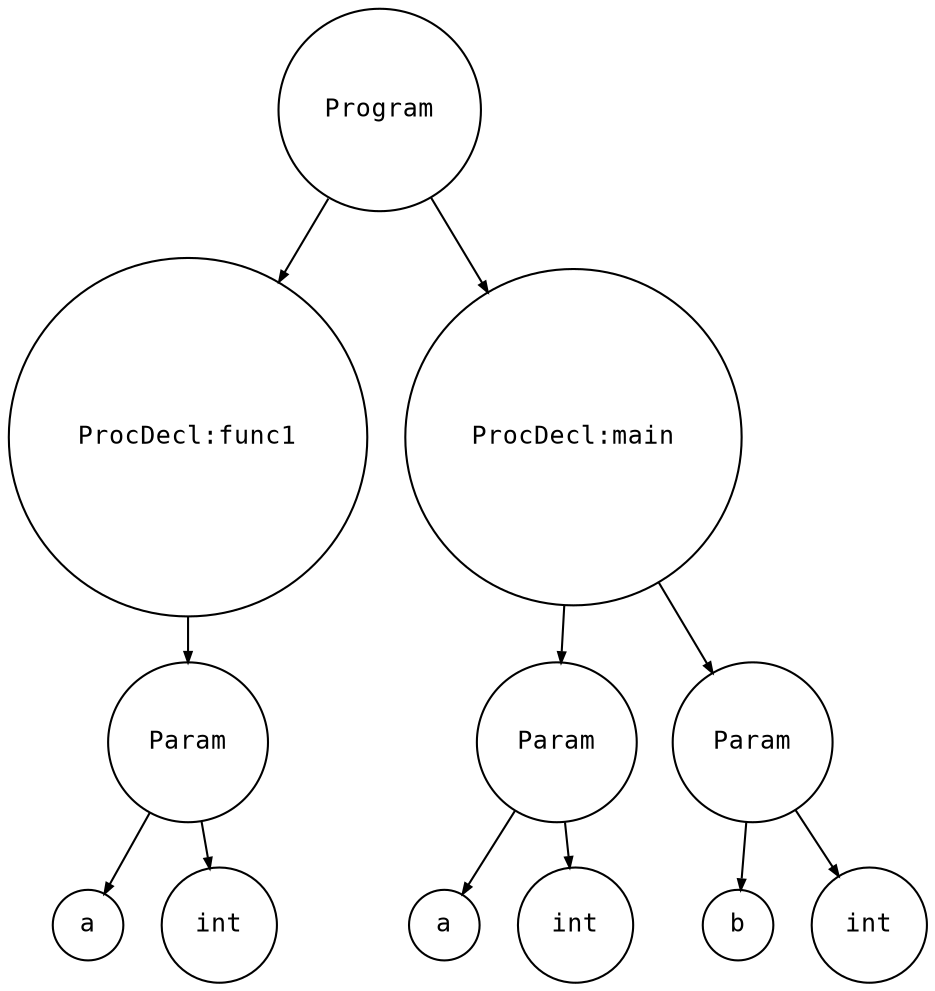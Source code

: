 digraph astgraph {
  node [shape=circle, fontsize=12, fontname="Courier", height=.1];
  ranksep=.3;
  edge [arrowsize=.5]

  node1 [label="Program"]
  node2 [label="ProcDecl:func1"]
  node3 [label="Param"]
  node4 [label="a"]
  node3 -> node4
  node5 [label="int"]
  node3 -> node5
  node2 -> node3
  node1 -> node2
  node6 [label="ProcDecl:main"]
  node7 [label="Param"]
  node8 [label="a"]
  node7 -> node8
  node9 [label="int"]
  node7 -> node9
  node6 -> node7
  node10 [label="Param"]
  node11 [label="b"]
  node10 -> node11
  node12 [label="int"]
  node10 -> node12
  node6 -> node10
  node1 -> node6
}

